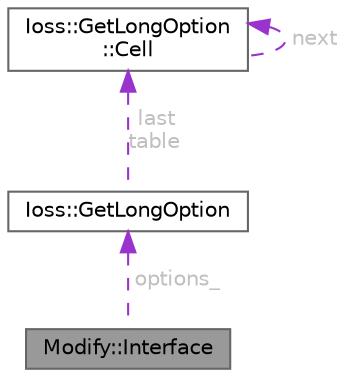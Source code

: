 digraph "Modify::Interface"
{
 // INTERACTIVE_SVG=YES
 // LATEX_PDF_SIZE
  bgcolor="transparent";
  edge [fontname=Helvetica,fontsize=10,labelfontname=Helvetica,labelfontsize=10];
  node [fontname=Helvetica,fontsize=10,shape=box,height=0.2,width=0.4];
  Node1 [id="Node000001",label="Modify::Interface",height=0.2,width=0.4,color="gray40", fillcolor="grey60", style="filled", fontcolor="black",tooltip=" "];
  Node2 -> Node1 [id="edge1_Node000001_Node000002",dir="back",color="darkorchid3",style="dashed",tooltip=" ",label=" options_",fontcolor="grey" ];
  Node2 [id="Node000002",label="Ioss::GetLongOption",height=0.2,width=0.4,color="gray40", fillcolor="white", style="filled",URL="$classIoss_1_1GetLongOption.html",tooltip="A database of program command line and environment variable options and methods for manipulating them..."];
  Node3 -> Node2 [id="edge2_Node000002_Node000003",dir="back",color="darkorchid3",style="dashed",tooltip=" ",label=" last\ntable",fontcolor="grey" ];
  Node3 [id="Node000003",label="Ioss::GetLongOption\l::Cell",height=0.2,width=0.4,color="gray40", fillcolor="white", style="filled",URL="$structIoss_1_1GetLongOption_1_1Cell.html",tooltip=" "];
  Node3 -> Node3 [id="edge3_Node000003_Node000003",dir="back",color="darkorchid3",style="dashed",tooltip=" ",label=" next",fontcolor="grey" ];
}

